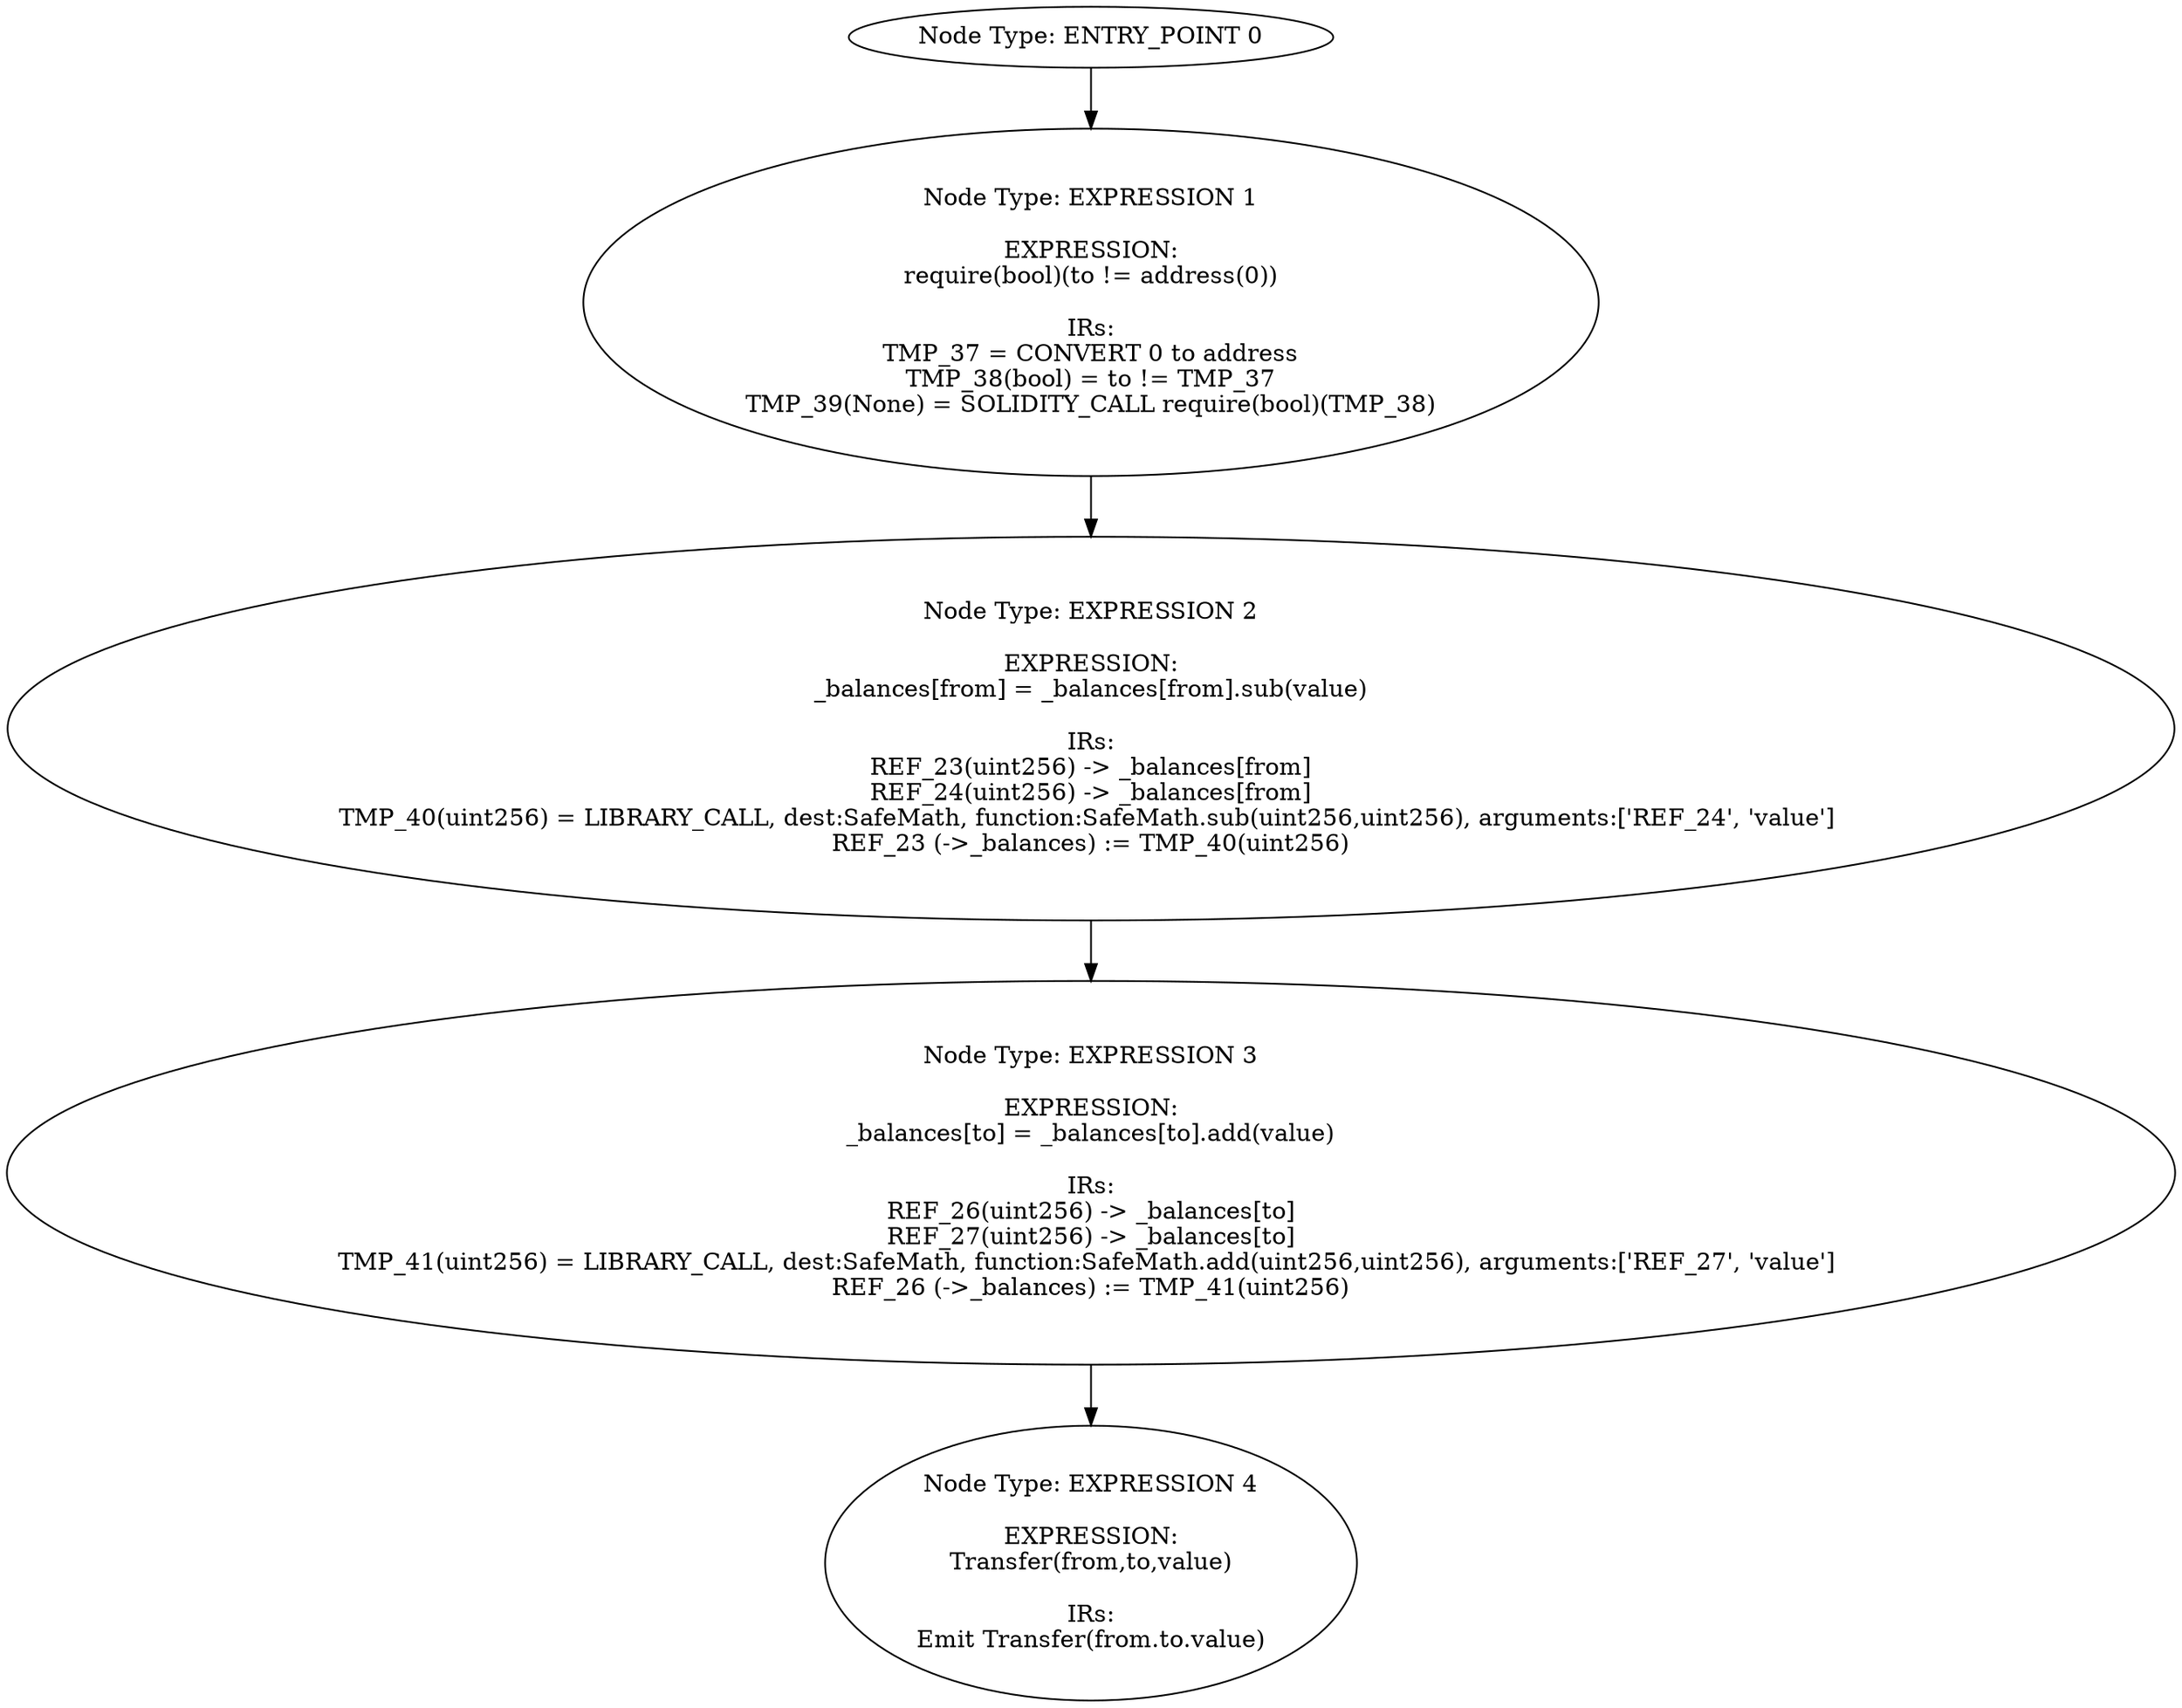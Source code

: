 digraph{
0[label="Node Type: ENTRY_POINT 0
"];
0->1;
1[label="Node Type: EXPRESSION 1

EXPRESSION:
require(bool)(to != address(0))

IRs:
TMP_37 = CONVERT 0 to address
TMP_38(bool) = to != TMP_37
TMP_39(None) = SOLIDITY_CALL require(bool)(TMP_38)"];
1->2;
2[label="Node Type: EXPRESSION 2

EXPRESSION:
_balances[from] = _balances[from].sub(value)

IRs:
REF_23(uint256) -> _balances[from]
REF_24(uint256) -> _balances[from]
TMP_40(uint256) = LIBRARY_CALL, dest:SafeMath, function:SafeMath.sub(uint256,uint256), arguments:['REF_24', 'value'] 
REF_23 (->_balances) := TMP_40(uint256)"];
2->3;
3[label="Node Type: EXPRESSION 3

EXPRESSION:
_balances[to] = _balances[to].add(value)

IRs:
REF_26(uint256) -> _balances[to]
REF_27(uint256) -> _balances[to]
TMP_41(uint256) = LIBRARY_CALL, dest:SafeMath, function:SafeMath.add(uint256,uint256), arguments:['REF_27', 'value'] 
REF_26 (->_balances) := TMP_41(uint256)"];
3->4;
4[label="Node Type: EXPRESSION 4

EXPRESSION:
Transfer(from,to,value)

IRs:
Emit Transfer(from.to.value)"];
}
